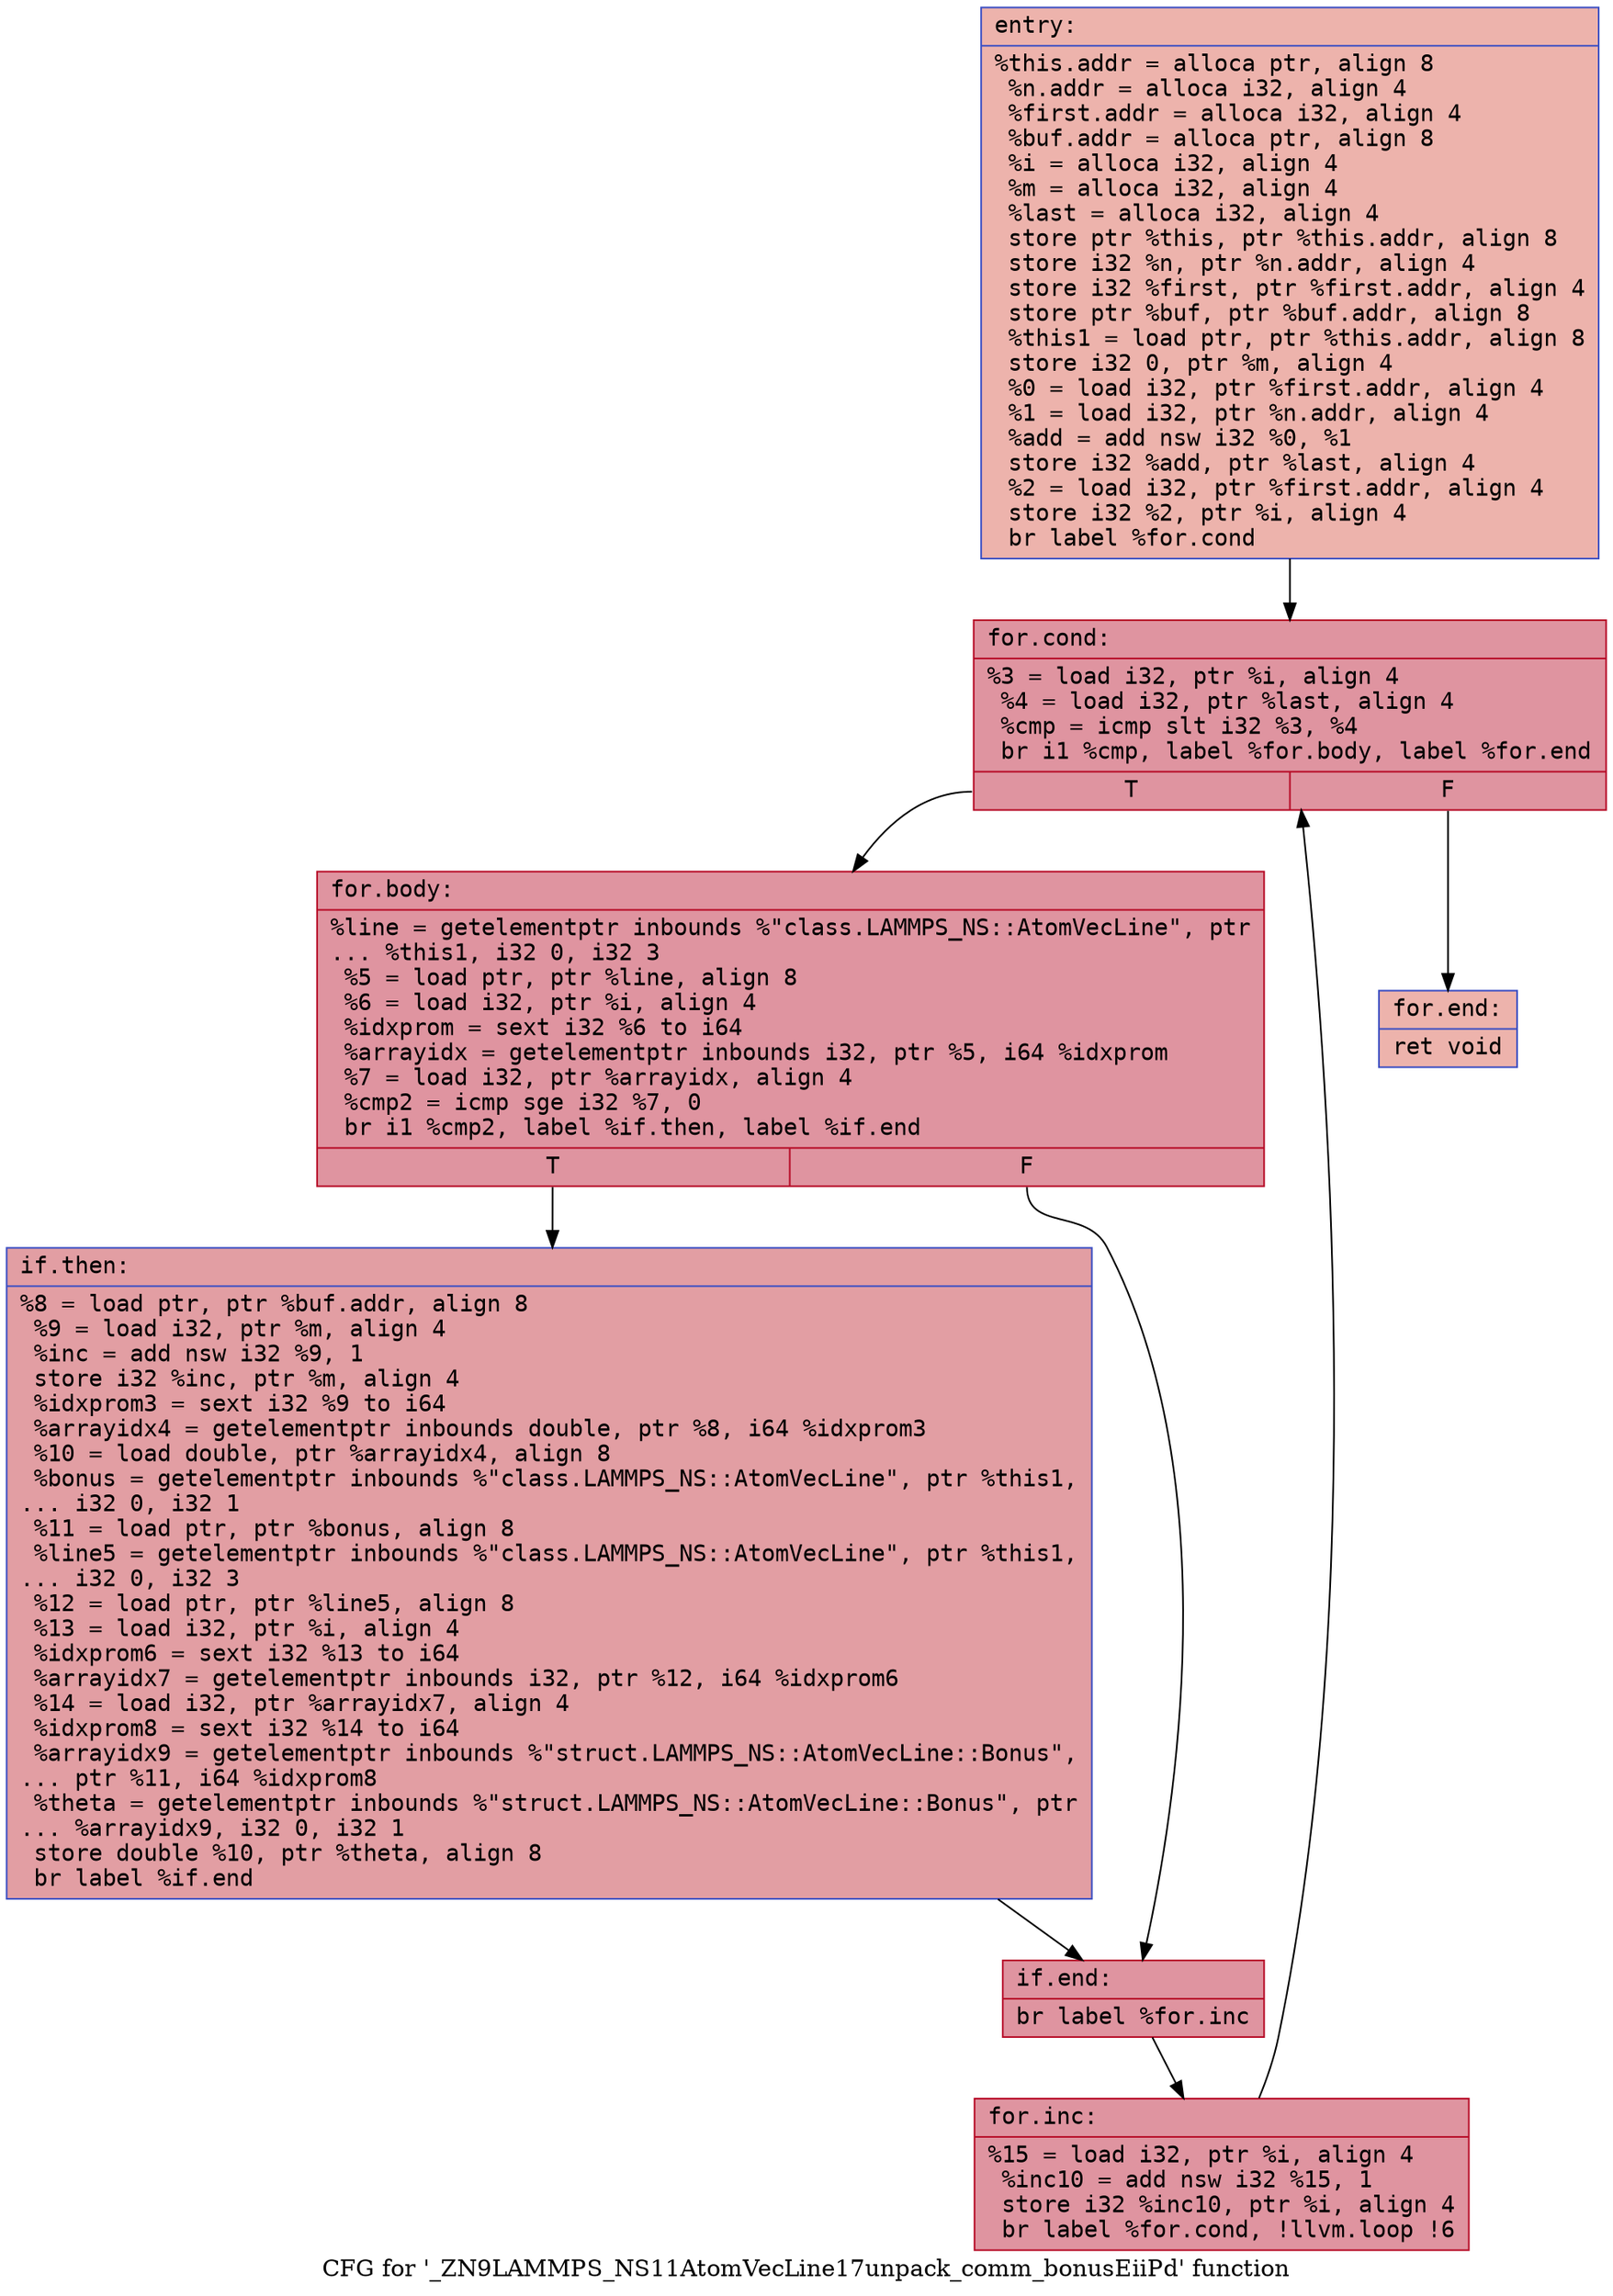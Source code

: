 digraph "CFG for '_ZN9LAMMPS_NS11AtomVecLine17unpack_comm_bonusEiiPd' function" {
	label="CFG for '_ZN9LAMMPS_NS11AtomVecLine17unpack_comm_bonusEiiPd' function";

	Node0x562ebb895940 [shape=record,color="#3d50c3ff", style=filled, fillcolor="#d6524470" fontname="Courier",label="{entry:\l|  %this.addr = alloca ptr, align 8\l  %n.addr = alloca i32, align 4\l  %first.addr = alloca i32, align 4\l  %buf.addr = alloca ptr, align 8\l  %i = alloca i32, align 4\l  %m = alloca i32, align 4\l  %last = alloca i32, align 4\l  store ptr %this, ptr %this.addr, align 8\l  store i32 %n, ptr %n.addr, align 4\l  store i32 %first, ptr %first.addr, align 4\l  store ptr %buf, ptr %buf.addr, align 8\l  %this1 = load ptr, ptr %this.addr, align 8\l  store i32 0, ptr %m, align 4\l  %0 = load i32, ptr %first.addr, align 4\l  %1 = load i32, ptr %n.addr, align 4\l  %add = add nsw i32 %0, %1\l  store i32 %add, ptr %last, align 4\l  %2 = load i32, ptr %first.addr, align 4\l  store i32 %2, ptr %i, align 4\l  br label %for.cond\l}"];
	Node0x562ebb895940 -> Node0x562ebb896580[tooltip="entry -> for.cond\nProbability 100.00%" ];
	Node0x562ebb896580 [shape=record,color="#b70d28ff", style=filled, fillcolor="#b70d2870" fontname="Courier",label="{for.cond:\l|  %3 = load i32, ptr %i, align 4\l  %4 = load i32, ptr %last, align 4\l  %cmp = icmp slt i32 %3, %4\l  br i1 %cmp, label %for.body, label %for.end\l|{<s0>T|<s1>F}}"];
	Node0x562ebb896580:s0 -> Node0x562ebb896800[tooltip="for.cond -> for.body\nProbability 96.88%" ];
	Node0x562ebb896580:s1 -> Node0x562ebb896880[tooltip="for.cond -> for.end\nProbability 3.12%" ];
	Node0x562ebb896800 [shape=record,color="#b70d28ff", style=filled, fillcolor="#b70d2870" fontname="Courier",label="{for.body:\l|  %line = getelementptr inbounds %\"class.LAMMPS_NS::AtomVecLine\", ptr\l... %this1, i32 0, i32 3\l  %5 = load ptr, ptr %line, align 8\l  %6 = load i32, ptr %i, align 4\l  %idxprom = sext i32 %6 to i64\l  %arrayidx = getelementptr inbounds i32, ptr %5, i64 %idxprom\l  %7 = load i32, ptr %arrayidx, align 4\l  %cmp2 = icmp sge i32 %7, 0\l  br i1 %cmp2, label %if.then, label %if.end\l|{<s0>T|<s1>F}}"];
	Node0x562ebb896800:s0 -> Node0x562ebb896e10[tooltip="for.body -> if.then\nProbability 50.00%" ];
	Node0x562ebb896800:s1 -> Node0x562ebb896e80[tooltip="for.body -> if.end\nProbability 50.00%" ];
	Node0x562ebb896e10 [shape=record,color="#3d50c3ff", style=filled, fillcolor="#be242e70" fontname="Courier",label="{if.then:\l|  %8 = load ptr, ptr %buf.addr, align 8\l  %9 = load i32, ptr %m, align 4\l  %inc = add nsw i32 %9, 1\l  store i32 %inc, ptr %m, align 4\l  %idxprom3 = sext i32 %9 to i64\l  %arrayidx4 = getelementptr inbounds double, ptr %8, i64 %idxprom3\l  %10 = load double, ptr %arrayidx4, align 8\l  %bonus = getelementptr inbounds %\"class.LAMMPS_NS::AtomVecLine\", ptr %this1,\l... i32 0, i32 1\l  %11 = load ptr, ptr %bonus, align 8\l  %line5 = getelementptr inbounds %\"class.LAMMPS_NS::AtomVecLine\", ptr %this1,\l... i32 0, i32 3\l  %12 = load ptr, ptr %line5, align 8\l  %13 = load i32, ptr %i, align 4\l  %idxprom6 = sext i32 %13 to i64\l  %arrayidx7 = getelementptr inbounds i32, ptr %12, i64 %idxprom6\l  %14 = load i32, ptr %arrayidx7, align 4\l  %idxprom8 = sext i32 %14 to i64\l  %arrayidx9 = getelementptr inbounds %\"struct.LAMMPS_NS::AtomVecLine::Bonus\",\l... ptr %11, i64 %idxprom8\l  %theta = getelementptr inbounds %\"struct.LAMMPS_NS::AtomVecLine::Bonus\", ptr\l... %arrayidx9, i32 0, i32 1\l  store double %10, ptr %theta, align 8\l  br label %if.end\l}"];
	Node0x562ebb896e10 -> Node0x562ebb896e80[tooltip="if.then -> if.end\nProbability 100.00%" ];
	Node0x562ebb896e80 [shape=record,color="#b70d28ff", style=filled, fillcolor="#b70d2870" fontname="Courier",label="{if.end:\l|  br label %for.inc\l}"];
	Node0x562ebb896e80 -> Node0x562ebb897e00[tooltip="if.end -> for.inc\nProbability 100.00%" ];
	Node0x562ebb897e00 [shape=record,color="#b70d28ff", style=filled, fillcolor="#b70d2870" fontname="Courier",label="{for.inc:\l|  %15 = load i32, ptr %i, align 4\l  %inc10 = add nsw i32 %15, 1\l  store i32 %inc10, ptr %i, align 4\l  br label %for.cond, !llvm.loop !6\l}"];
	Node0x562ebb897e00 -> Node0x562ebb896580[tooltip="for.inc -> for.cond\nProbability 100.00%" ];
	Node0x562ebb896880 [shape=record,color="#3d50c3ff", style=filled, fillcolor="#d6524470" fontname="Courier",label="{for.end:\l|  ret void\l}"];
}
